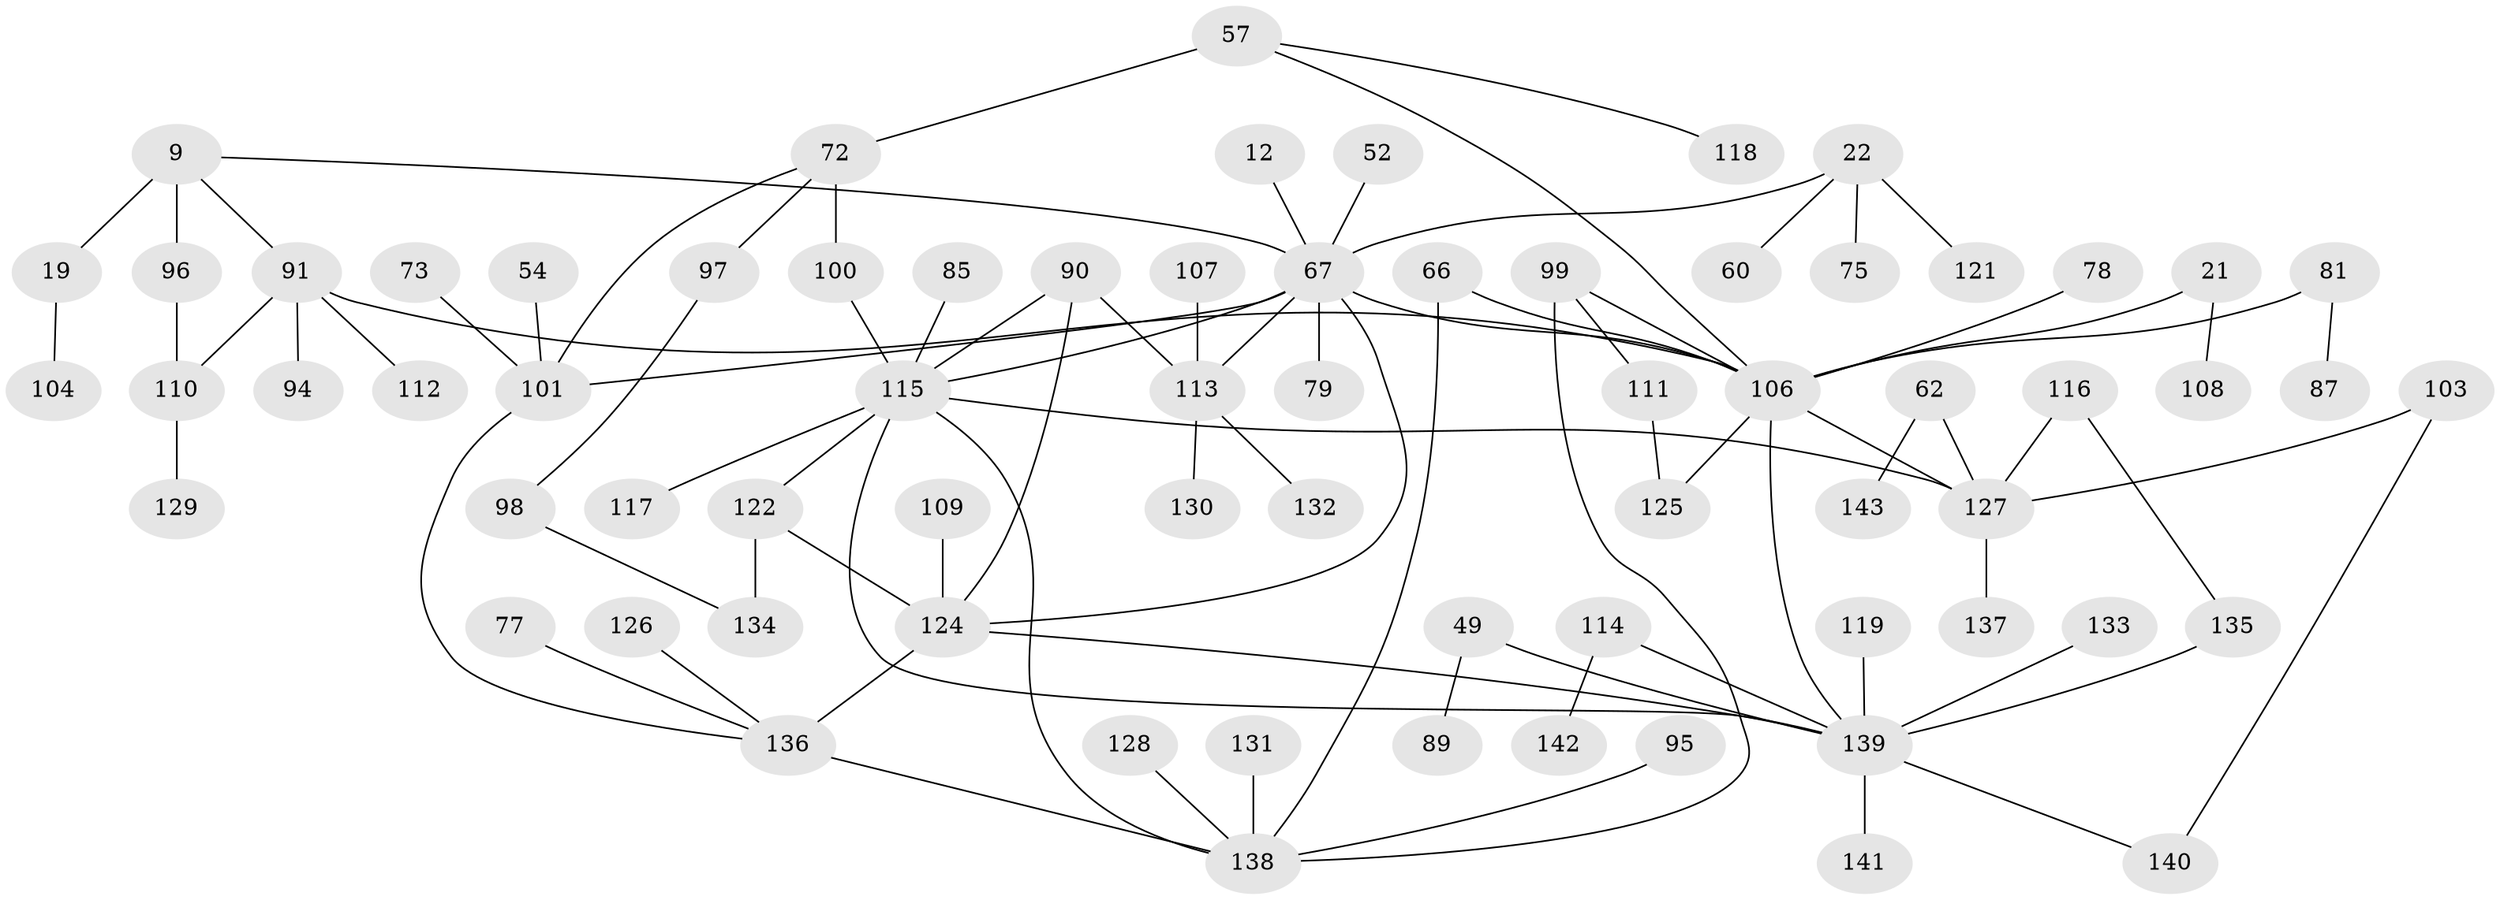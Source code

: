 // original degree distribution, {11: 0.006993006993006993, 4: 0.08391608391608392, 5: 0.04195804195804196, 2: 0.3776223776223776, 7: 0.006993006993006993, 10: 0.006993006993006993, 3: 0.13986013986013987, 6: 0.013986013986013986, 1: 0.32167832167832167}
// Generated by graph-tools (version 1.1) at 2025/41/03/09/25 04:41:15]
// undirected, 71 vertices, 88 edges
graph export_dot {
graph [start="1"]
  node [color=gray90,style=filled];
  9 [super="+3"];
  12;
  19;
  21;
  22;
  49;
  52;
  54;
  57 [super="+15"];
  60;
  62;
  66;
  67 [super="+35"];
  72 [super="+26+55"];
  73;
  75;
  77;
  78;
  79;
  81 [super="+32"];
  85;
  87;
  89;
  90;
  91 [super="+50+69+82+68"];
  94;
  95;
  96 [super="+86"];
  97;
  98;
  99 [super="+39"];
  100;
  101 [super="+10"];
  103;
  104;
  106 [super="+8+18"];
  107;
  108;
  109;
  110 [super="+88"];
  111;
  112;
  113 [super="+76"];
  114;
  115 [super="+64"];
  116;
  117;
  118;
  119;
  121;
  122 [super="+16"];
  124 [super="+84+65+93"];
  125;
  126;
  127 [super="+105"];
  128;
  129;
  130;
  131;
  132;
  133;
  134;
  135;
  136 [super="+38+44+47"];
  137;
  138 [super="+59+70+80+102+74"];
  139 [super="+123+51+83"];
  140;
  141;
  142;
  143;
  9 -- 96 [weight=2];
  9 -- 19;
  9 -- 67;
  9 -- 91;
  12 -- 67;
  19 -- 104;
  21 -- 108;
  21 -- 106;
  22 -- 60;
  22 -- 75;
  22 -- 121;
  22 -- 67;
  49 -- 89;
  49 -- 139;
  52 -- 67;
  54 -- 101;
  57 -- 72 [weight=2];
  57 -- 106;
  57 -- 118;
  62 -- 143;
  62 -- 127;
  66 -- 106;
  66 -- 138;
  67 -- 106 [weight=2];
  67 -- 101;
  67 -- 79;
  67 -- 115;
  67 -- 124;
  67 -- 113;
  72 -- 97;
  72 -- 100;
  72 -- 101;
  73 -- 101;
  77 -- 136;
  78 -- 106;
  81 -- 106;
  81 -- 87;
  85 -- 115;
  90 -- 115;
  90 -- 124;
  90 -- 113;
  91 -- 110;
  91 -- 94;
  91 -- 106;
  91 -- 112;
  95 -- 138;
  96 -- 110;
  97 -- 98;
  98 -- 134;
  99 -- 111;
  99 -- 106;
  99 -- 138;
  100 -- 115;
  101 -- 136;
  103 -- 140;
  103 -- 127;
  106 -- 125;
  106 -- 127;
  106 -- 139;
  107 -- 113;
  109 -- 124;
  110 -- 129;
  111 -- 125;
  113 -- 130;
  113 -- 132;
  114 -- 142;
  114 -- 139;
  115 -- 138;
  115 -- 139 [weight=2];
  115 -- 117;
  115 -- 122;
  115 -- 127;
  116 -- 135;
  116 -- 127;
  119 -- 139;
  122 -- 134;
  122 -- 124;
  124 -- 139 [weight=2];
  124 -- 136 [weight=2];
  126 -- 136;
  127 -- 137;
  128 -- 138;
  131 -- 138;
  133 -- 139;
  135 -- 139;
  136 -- 138;
  139 -- 140;
  139 -- 141;
}
